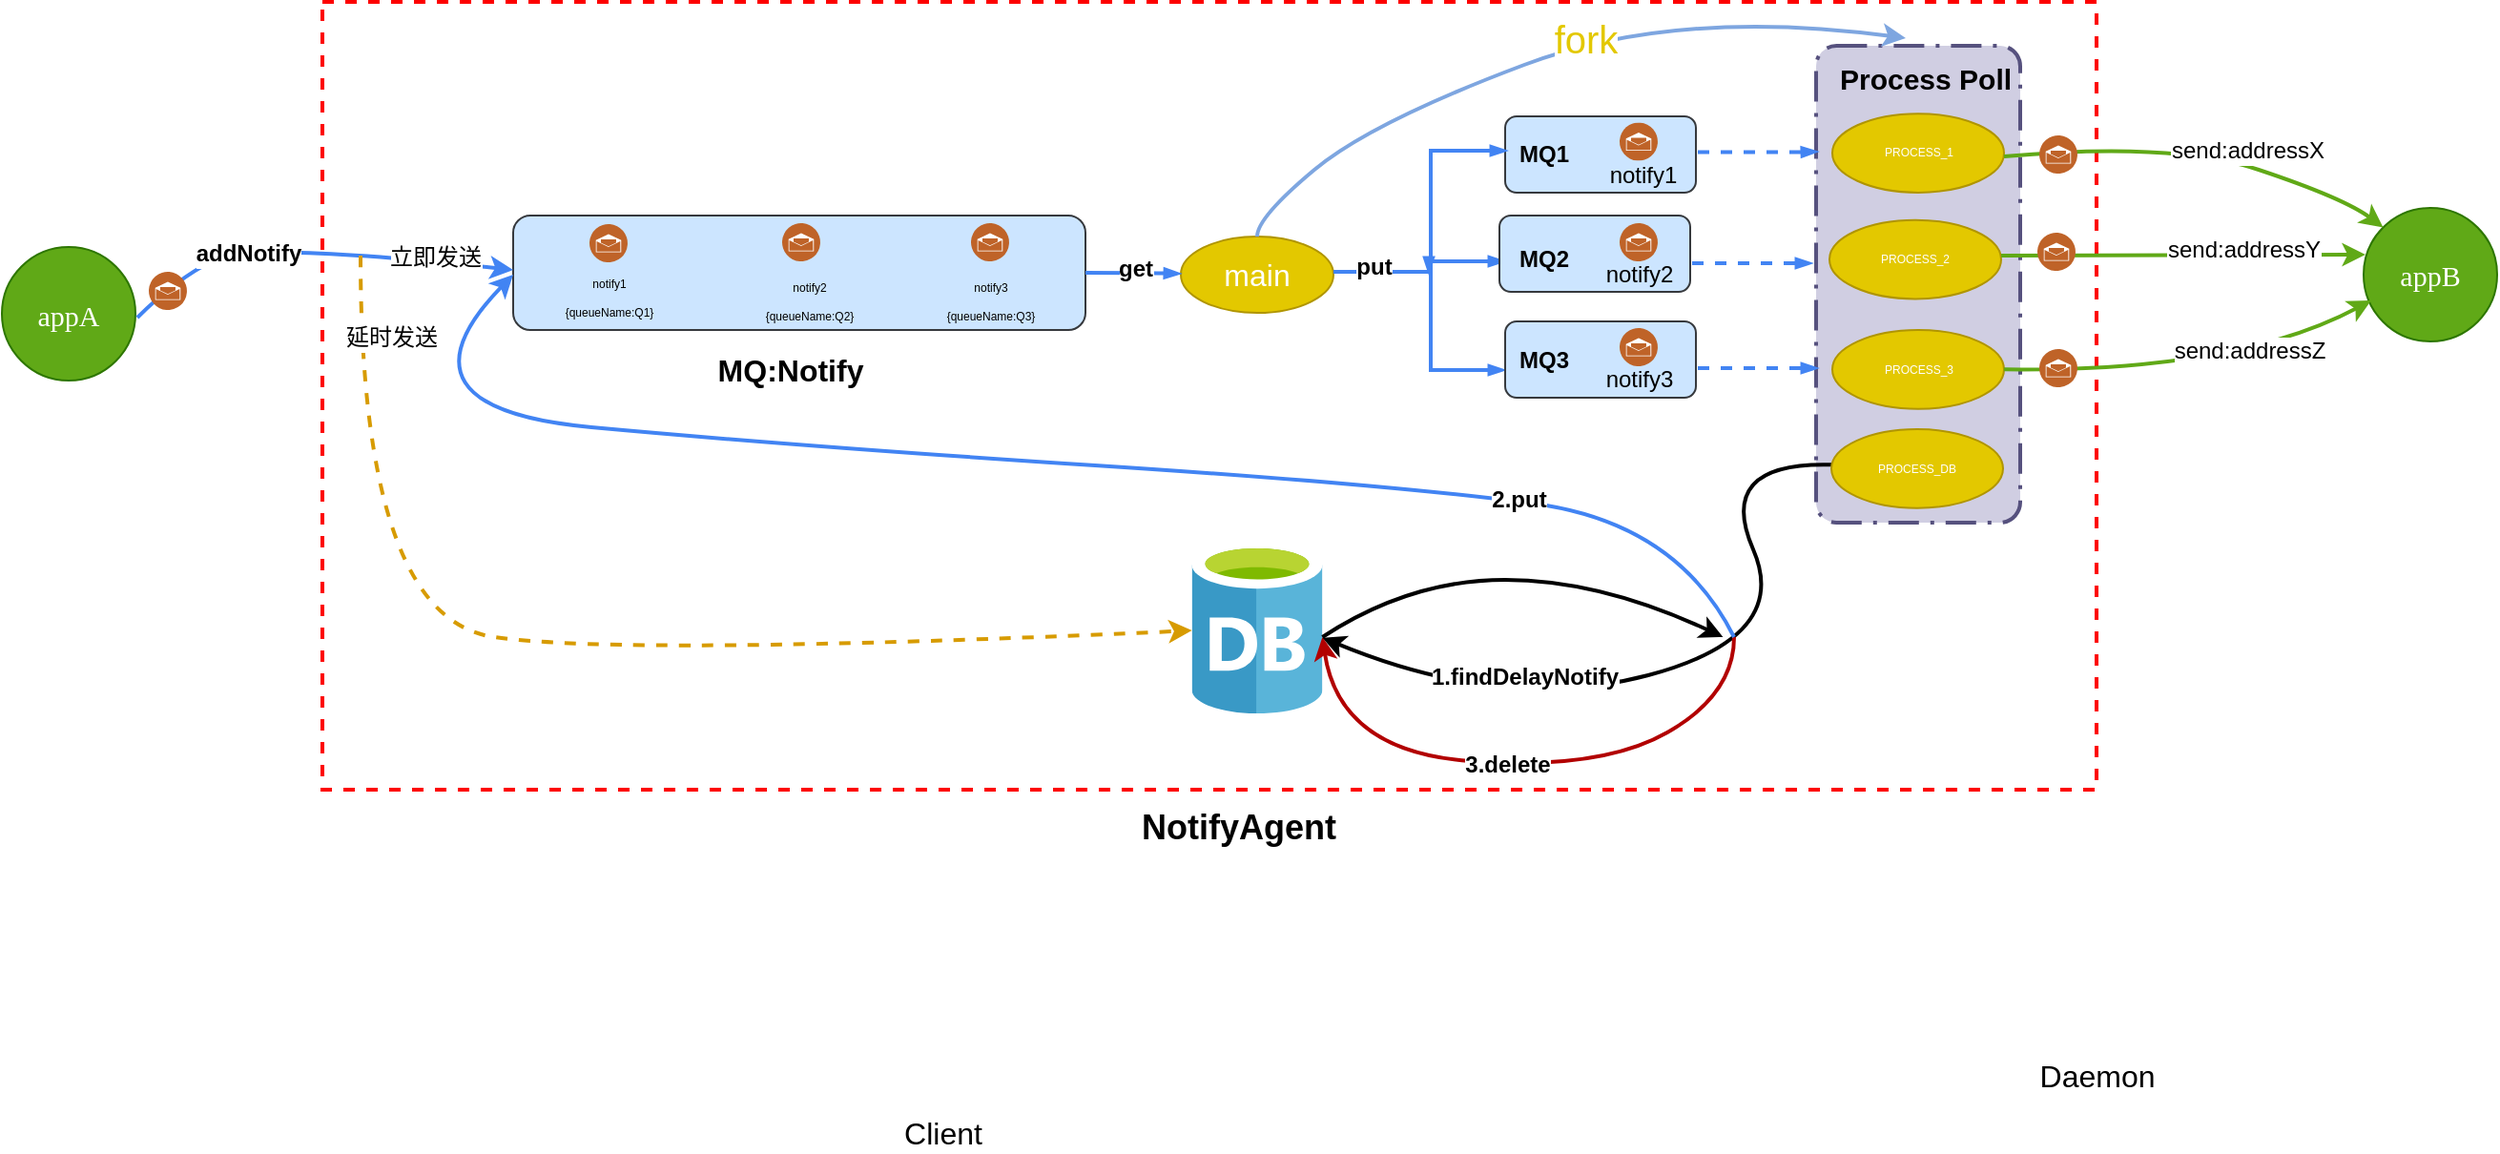<mxfile version="12.5.1" type="github">
  <diagram id="gYqOYC05eTUMbnPOUZzg" name="Page-1">
    <mxGraphModel dx="2319" dy="802" grid="1" gridSize="10" guides="1" tooltips="1" connect="1" arrows="1" fold="1" page="1" pageScale="1" pageWidth="827" pageHeight="1169" math="0" shadow="0">
      <root>
        <mxCell id="0"/>
        <mxCell id="1" parent="0"/>
        <mxCell id="Qmx-vTjYsITCvrtl_uVx-1" value="appA" style="ellipse;whiteSpace=wrap;html=1;aspect=fixed;fontFamily=Lucida Console;fontSize=15;fillColor=#60a917;strokeColor=#2D7600;fontColor=#ffffff;align=center;" parent="1" vertex="1">
          <mxGeometry x="-538" y="235.5" width="70" height="70" as="geometry"/>
        </mxCell>
        <mxCell id="Qmx-vTjYsITCvrtl_uVx-6" value="" style="rounded=0;whiteSpace=wrap;html=1;absoluteArcSize=1;arcSize=0;strokeColor=#FD0000;fillColor=none;verticalAlign=top;align=center;spacingLeft=5;dashed=1;labelPosition=center;verticalLabelPosition=bottom;strokeWidth=2;fontStyle=1" parent="1" vertex="1">
          <mxGeometry x="-370" y="107" width="930" height="413" as="geometry"/>
        </mxCell>
        <mxCell id="Qmx-vTjYsITCvrtl_uVx-7" value="" style="rounded=1;arcSize=10;dashed=1;strokeColor=#56517e;fillColor=#d0cee2;dashPattern=8 3 1 3;strokeWidth=2;align=center;" parent="1" vertex="1">
          <mxGeometry x="413" y="130" width="107" height="250" as="geometry"/>
        </mxCell>
        <mxCell id="hsNvUKS2LLJ66I7GdiUk-1" value="" style="rounded=1;whiteSpace=wrap;html=1;fillColor=#cce5ff;strokeColor=#36393d;" parent="1" vertex="1">
          <mxGeometry x="-270" y="219" width="300" height="60" as="geometry"/>
        </mxCell>
        <mxCell id="hsNvUKS2LLJ66I7GdiUk-4" value="" style="aspect=fixed;perimeter=ellipsePerimeter;html=1;align=center;shadow=0;dashed=0;fontColor=#4277BB;labelBackgroundColor=#ffffff;fontSize=12;spacingTop=3;image;image=img/lib/ibm/social/messaging.svg;" parent="1" vertex="1">
          <mxGeometry x="-230" y="223.5" width="20" height="20" as="geometry"/>
        </mxCell>
        <mxCell id="hsNvUKS2LLJ66I7GdiUk-5" value="MQ&lt;span&gt;:&lt;/span&gt;Notify" style="text;html=1;align=center;verticalAlign=middle;resizable=0;points=[];autosize=1;fontSize=16;fontStyle=1" parent="1" vertex="1">
          <mxGeometry x="-170" y="289.68" width="90" height="20" as="geometry"/>
        </mxCell>
        <mxCell id="hsNvUKS2LLJ66I7GdiUk-11" value="Process Poll" style="text;html=1;align=center;verticalAlign=middle;resizable=0;points=[];autosize=1;fontSize=15;fontStyle=1" parent="1" vertex="1">
          <mxGeometry x="415" y="137" width="110" height="20" as="geometry"/>
        </mxCell>
        <mxCell id="hsNvUKS2LLJ66I7GdiUk-13" value="Daemon&lt;br&gt;" style="text;html=1;align=center;verticalAlign=middle;resizable=0;points=[];autosize=1;fontSize=16;" parent="1" vertex="1">
          <mxGeometry x="520" y="660" width="80" height="20" as="geometry"/>
        </mxCell>
        <mxCell id="hsNvUKS2LLJ66I7GdiUk-14" value="Client&lt;br&gt;" style="text;html=1;align=center;verticalAlign=middle;resizable=0;points=[];autosize=1;fontSize=16;" parent="1" vertex="1">
          <mxGeometry x="-75" y="690" width="60" height="20" as="geometry"/>
        </mxCell>
        <mxCell id="hsNvUKS2LLJ66I7GdiUk-17" value="main" style="ellipse;whiteSpace=wrap;html=1;fontSize=16;fillColor=#e3c800;strokeColor=#B09500;fontColor=#ffffff;" parent="1" vertex="1">
          <mxGeometry x="80" y="230" width="80" height="40" as="geometry"/>
        </mxCell>
        <mxCell id="hsNvUKS2LLJ66I7GdiUk-18" value="&lt;font style=&quot;font-size: 6px&quot;&gt;notify1&lt;br style=&quot;font-size: 6px&quot;&gt;{queueName:Q1}&lt;/font&gt;" style="text;html=1;align=center;verticalAlign=middle;resizable=0;points=[];autosize=1;fontSize=12;" parent="1" vertex="1">
          <mxGeometry x="-275" y="244.5" width="110" height="30" as="geometry"/>
        </mxCell>
        <mxCell id="hsNvUKS2LLJ66I7GdiUk-28" value="" style="rounded=1;whiteSpace=wrap;html=1;fillColor=#cce5ff;strokeColor=#36393d;" parent="1" vertex="1">
          <mxGeometry x="250" y="167" width="100" height="40" as="geometry"/>
        </mxCell>
        <mxCell id="hsNvUKS2LLJ66I7GdiUk-30" value="notify1&lt;br style=&quot;font-size: 12px&quot;&gt;" style="text;html=1;align=center;verticalAlign=middle;resizable=0;points=[];autosize=1;fontSize=12;" parent="1" vertex="1">
          <mxGeometry x="297" y="188" width="50" height="20" as="geometry"/>
        </mxCell>
        <mxCell id="hsNvUKS2LLJ66I7GdiUk-36" value="" style="edgeStyle=orthogonalEdgeStyle;fontSize=12;html=1;endArrow=blockThin;endFill=1;strokeWidth=2;endSize=4;startSize=4;dashed=0;strokeColor=#4284F3;curved=1;" parent="1" edge="1">
          <mxGeometry width="100" relative="1" as="geometry">
            <mxPoint x="30" y="249" as="sourcePoint"/>
            <mxPoint x="80" y="249.5" as="targetPoint"/>
            <Array as="points">
              <mxPoint x="60" y="249"/>
              <mxPoint x="60" y="249"/>
            </Array>
          </mxGeometry>
        </mxCell>
        <mxCell id="hsNvUKS2LLJ66I7GdiUk-41" value="get" style="text;html=1;align=center;verticalAlign=middle;resizable=0;points=[];labelBackgroundColor=#ffffff;fontSize=12;fontStyle=1" parent="hsNvUKS2LLJ66I7GdiUk-36" vertex="1" connectable="0">
          <mxGeometry x="-0.24" y="3" relative="1" as="geometry">
            <mxPoint x="7" y="1" as="offset"/>
          </mxGeometry>
        </mxCell>
        <mxCell id="hsNvUKS2LLJ66I7GdiUk-46" value="" style="line;strokeWidth=2;direction=south;html=1;fontSize=12;align=left;fillColor=#dae8fc;strokeColor=#4284F3;" parent="1" vertex="1">
          <mxGeometry x="206" y="184" width="10" height="116" as="geometry"/>
        </mxCell>
        <mxCell id="hsNvUKS2LLJ66I7GdiUk-48" value="" style="edgeStyle=orthogonalEdgeStyle;fontSize=12;html=1;endArrow=blockThin;endFill=1;rounded=0;strokeWidth=2;endSize=4;startSize=4;dashed=0;strokeColor=#4284F3;" parent="1" edge="1">
          <mxGeometry width="100" relative="1" as="geometry">
            <mxPoint x="211" y="185" as="sourcePoint"/>
            <mxPoint x="251" y="185" as="targetPoint"/>
          </mxGeometry>
        </mxCell>
        <mxCell id="hsNvUKS2LLJ66I7GdiUk-55" value="MQ1" style="text;html=1;align=center;verticalAlign=middle;resizable=0;points=[];autosize=1;fontSize=12;fontStyle=1" parent="1" vertex="1">
          <mxGeometry x="250" y="177" width="40" height="20" as="geometry"/>
        </mxCell>
        <mxCell id="hsNvUKS2LLJ66I7GdiUk-87" value="" style="edgeStyle=orthogonalEdgeStyle;fontSize=12;html=1;endArrow=blockThin;endFill=1;rounded=0;strokeWidth=2;endSize=4;startSize=4;dashed=1;strokeColor=#4284F3;" parent="1" edge="1">
          <mxGeometry width="100" relative="1" as="geometry">
            <mxPoint x="351" y="185.75" as="sourcePoint"/>
            <mxPoint x="414" y="185.5" as="targetPoint"/>
            <Array as="points">
              <mxPoint x="404" y="185.25"/>
              <mxPoint x="404" y="185.25"/>
            </Array>
          </mxGeometry>
        </mxCell>
        <mxCell id="c2yaWbXbYWqBO1YrnZRU-2" value="" style="aspect=fixed;html=1;points=[];align=center;image;fontSize=12;image=img/lib/mscae/Database_General.svg;" vertex="1" parent="1">
          <mxGeometry x="85.8" y="390" width="68.4" height="90" as="geometry"/>
        </mxCell>
        <mxCell id="c2yaWbXbYWqBO1YrnZRU-14" value="" style="curved=1;endArrow=classic;html=1;exitX=0;exitY=0.5;exitDx=0;exitDy=0;strokeWidth=2;" edge="1" parent="1">
          <mxGeometry width="50" height="50" relative="1" as="geometry">
            <mxPoint x="421.0" y="349.685" as="sourcePoint"/>
            <mxPoint x="154.2" y="440.329" as="targetPoint"/>
            <Array as="points">
              <mxPoint x="360" y="348"/>
              <mxPoint x="400" y="440"/>
              <mxPoint x="250" y="480"/>
            </Array>
          </mxGeometry>
        </mxCell>
        <mxCell id="c2yaWbXbYWqBO1YrnZRU-126" value="1.findDelayNotify" style="text;html=1;align=center;verticalAlign=middle;resizable=0;points=[];labelBackgroundColor=#ffffff;fontSize=12;fontColor=#000000;fontStyle=1" vertex="1" connectable="0" parent="c2yaWbXbYWqBO1YrnZRU-14">
          <mxGeometry x="0.413" y="-1" relative="1" as="geometry">
            <mxPoint x="-8.67" y="-12.99" as="offset"/>
          </mxGeometry>
        </mxCell>
        <mxCell id="c2yaWbXbYWqBO1YrnZRU-16" value="" style="curved=1;endArrow=classic;html=1;fillColor=#e51400;strokeColor=#B20000;strokeWidth=2;" edge="1" parent="1">
          <mxGeometry width="50" height="50" relative="1" as="geometry">
            <mxPoint x="370" y="440" as="sourcePoint"/>
            <mxPoint x="154.2" y="440" as="targetPoint"/>
            <Array as="points">
              <mxPoint x="370" y="470"/>
              <mxPoint x="300" y="510"/>
              <mxPoint x="163" y="500"/>
            </Array>
          </mxGeometry>
        </mxCell>
        <mxCell id="c2yaWbXbYWqBO1YrnZRU-17" value="3.delete" style="text;html=1;align=center;verticalAlign=middle;resizable=0;points=[];labelBackgroundColor=#ffffff;fontStyle=1" vertex="1" connectable="0" parent="c2yaWbXbYWqBO1YrnZRU-16">
          <mxGeometry x="-0.022" y="-1" relative="1" as="geometry">
            <mxPoint x="-8.62" y="0.71" as="offset"/>
          </mxGeometry>
        </mxCell>
        <mxCell id="c2yaWbXbYWqBO1YrnZRU-21" value="" style="curved=1;endArrow=classic;html=1;strokeColor=#4284F3;strokeWidth=2;" edge="1" parent="1">
          <mxGeometry width="50" height="50" relative="1" as="geometry">
            <mxPoint x="370" y="440" as="sourcePoint"/>
            <mxPoint x="-270" y="250" as="targetPoint"/>
            <Array as="points">
              <mxPoint x="340" y="380"/>
              <mxPoint x="190" y="360"/>
              <mxPoint x="-120" y="340"/>
              <mxPoint x="-338" y="320"/>
            </Array>
          </mxGeometry>
        </mxCell>
        <mxCell id="c2yaWbXbYWqBO1YrnZRU-30" value="2.put" style="text;html=1;align=center;verticalAlign=middle;resizable=0;points=[];labelBackgroundColor=#ffffff;fontStyle=1" vertex="1" connectable="0" parent="c2yaWbXbYWqBO1YrnZRU-21">
          <mxGeometry x="-0.402" y="-2" relative="1" as="geometry">
            <mxPoint x="101.3" y="12.23" as="offset"/>
          </mxGeometry>
        </mxCell>
        <mxCell id="c2yaWbXbYWqBO1YrnZRU-25" value="" style="curved=1;endArrow=classic;html=1;strokeColor=#4284F3;strokeWidth=2;" edge="1" parent="1">
          <mxGeometry width="50" height="50" relative="1" as="geometry">
            <mxPoint x="-467" y="272.5" as="sourcePoint"/>
            <mxPoint x="-270" y="247.5" as="targetPoint"/>
            <Array as="points">
              <mxPoint x="-467" y="272.5"/>
              <mxPoint x="-447" y="252.5"/>
              <mxPoint x="-407" y="232.5"/>
            </Array>
          </mxGeometry>
        </mxCell>
        <mxCell id="c2yaWbXbYWqBO1YrnZRU-26" value="addNotify" style="text;html=1;align=center;verticalAlign=middle;resizable=0;points=[];labelBackgroundColor=#ffffff;fontStyle=1" vertex="1" connectable="0" parent="c2yaWbXbYWqBO1YrnZRU-25">
          <mxGeometry x="-0.025" y="-1" relative="1" as="geometry">
            <mxPoint x="-31.84" y="2.42" as="offset"/>
          </mxGeometry>
        </mxCell>
        <mxCell id="c2yaWbXbYWqBO1YrnZRU-32" value="立即发送" style="text;html=1;align=center;verticalAlign=middle;resizable=0;points=[];labelBackgroundColor=#ffffff;" vertex="1" connectable="0" parent="c2yaWbXbYWqBO1YrnZRU-25">
          <mxGeometry x="0.447" y="-3" relative="1" as="geometry">
            <mxPoint x="17.03" y="-3" as="offset"/>
          </mxGeometry>
        </mxCell>
        <mxCell id="c2yaWbXbYWqBO1YrnZRU-33" value="" style="curved=1;endArrow=classic;html=1;strokeColor=#d79b00;fillColor=#ffcd28;dashed=1;gradientColor=#ffa500;fontStyle=1;fontSize=12;strokeWidth=2;" edge="1" parent="1" target="c2yaWbXbYWqBO1YrnZRU-2">
          <mxGeometry width="50" height="50" relative="1" as="geometry">
            <mxPoint x="-350" y="240" as="sourcePoint"/>
            <mxPoint x="-450" y="464" as="targetPoint"/>
            <Array as="points">
              <mxPoint x="-350" y="430"/>
              <mxPoint x="-210" y="450"/>
            </Array>
          </mxGeometry>
        </mxCell>
        <mxCell id="c2yaWbXbYWqBO1YrnZRU-34" value="延时发送" style="text;html=1;align=center;verticalAlign=middle;resizable=0;points=[];labelBackgroundColor=#ffffff;" vertex="1" connectable="0" parent="c2yaWbXbYWqBO1YrnZRU-33">
          <mxGeometry x="-0.769" y="2" relative="1" as="geometry">
            <mxPoint x="14" y="-29.75" as="offset"/>
          </mxGeometry>
        </mxCell>
        <mxCell id="c2yaWbXbYWqBO1YrnZRU-51" value="" style="curved=1;endArrow=classic;html=1;strokeColor=#7EA6E0;fontStyle=1;horizontal=0;fontSize=12;exitX=0.5;exitY=0;exitDx=0;exitDy=0;strokeWidth=2;" edge="1" parent="1" source="hsNvUKS2LLJ66I7GdiUk-17">
          <mxGeometry width="50" height="50" relative="1" as="geometry">
            <mxPoint x="230" y="238.5" as="sourcePoint"/>
            <mxPoint x="460" y="126" as="targetPoint"/>
            <Array as="points">
              <mxPoint x="120" y="220"/>
              <mxPoint x="180" y="170"/>
              <mxPoint x="340" y="110"/>
            </Array>
          </mxGeometry>
        </mxCell>
        <mxCell id="c2yaWbXbYWqBO1YrnZRU-52" value="fork" style="text;html=1;align=center;verticalAlign=middle;resizable=0;points=[];labelBackgroundColor=#ffffff;fontSize=20;fontColor=#E3C800;" vertex="1" connectable="0" parent="c2yaWbXbYWqBO1YrnZRU-51">
          <mxGeometry x="0.144" y="-6" relative="1" as="geometry">
            <mxPoint x="-11.97" y="-4.4" as="offset"/>
          </mxGeometry>
        </mxCell>
        <mxCell id="c2yaWbXbYWqBO1YrnZRU-60" value="" style="aspect=fixed;perimeter=ellipsePerimeter;html=1;align=center;shadow=0;dashed=0;fontColor=#4277BB;labelBackgroundColor=#ffffff;fontSize=12;spacingTop=3;image;image=img/lib/ibm/social/messaging.svg;" vertex="1" parent="1">
          <mxGeometry x="-129" y="223" width="20" height="20" as="geometry"/>
        </mxCell>
        <mxCell id="c2yaWbXbYWqBO1YrnZRU-62" value="&lt;font style=&quot;font-size: 6px&quot;&gt;notify2&lt;br style=&quot;font-size: 6px&quot;&gt;{queueName:Q2}&lt;/font&gt;" style="text;html=1;align=center;verticalAlign=middle;resizable=0;points=[];autosize=1;fontSize=12;" vertex="1" parent="1">
          <mxGeometry x="-170" y="247" width="110" height="30" as="geometry"/>
        </mxCell>
        <mxCell id="c2yaWbXbYWqBO1YrnZRU-66" value="" style="aspect=fixed;perimeter=ellipsePerimeter;html=1;align=center;shadow=0;dashed=0;fontColor=#4277BB;labelBackgroundColor=#ffffff;fontSize=12;spacingTop=3;image;image=img/lib/ibm/social/messaging.svg;" vertex="1" parent="1">
          <mxGeometry x="-30" y="223" width="20" height="20" as="geometry"/>
        </mxCell>
        <mxCell id="c2yaWbXbYWqBO1YrnZRU-67" value="&lt;font style=&quot;font-size: 6px&quot;&gt;notify3&lt;br style=&quot;font-size: 6px&quot;&gt;{queueName:Q3}&lt;/font&gt;" style="text;html=1;align=center;verticalAlign=middle;resizable=0;points=[];autosize=1;fontSize=12;" vertex="1" parent="1">
          <mxGeometry x="-75" y="247" width="110" height="30" as="geometry"/>
        </mxCell>
        <mxCell id="c2yaWbXbYWqBO1YrnZRU-75" value="" style="aspect=fixed;perimeter=ellipsePerimeter;html=1;align=center;shadow=0;dashed=0;fontColor=#4277BB;labelBackgroundColor=#ffffff;fontSize=12;spacingTop=3;image;image=img/lib/ibm/social/messaging.svg;direction=east;" vertex="1" parent="1">
          <mxGeometry x="310" y="170.25" width="20" height="20" as="geometry"/>
        </mxCell>
        <mxCell id="c2yaWbXbYWqBO1YrnZRU-76" value="" style="edgeStyle=orthogonalEdgeStyle;fontSize=12;html=1;endArrow=blockThin;endFill=1;rounded=0;strokeWidth=2;endSize=4;startSize=4;dashed=0;strokeColor=#4284F3;" edge="1" parent="1">
          <mxGeometry width="100" relative="1" as="geometry">
            <mxPoint x="160" y="248.5" as="sourcePoint"/>
            <mxPoint x="210" y="249.5" as="targetPoint"/>
            <Array as="points">
              <mxPoint x="190" y="248.5"/>
              <mxPoint x="190" y="248.5"/>
            </Array>
          </mxGeometry>
        </mxCell>
        <mxCell id="c2yaWbXbYWqBO1YrnZRU-79" value="put" style="text;html=1;align=center;verticalAlign=middle;resizable=0;points=[];labelBackgroundColor=#ffffff;fontSize=12;fontStyle=1" vertex="1" connectable="0" parent="1">
          <mxGeometry x="180" y="256" as="geometry">
            <mxPoint x="1" y="-10" as="offset"/>
          </mxGeometry>
        </mxCell>
        <mxCell id="c2yaWbXbYWqBO1YrnZRU-83" value="" style="edgeStyle=orthogonalEdgeStyle;fontSize=12;html=1;endArrow=blockThin;endFill=1;rounded=0;strokeWidth=2;endSize=4;startSize=4;dashed=0;strokeColor=#4284F3;" edge="1" parent="1">
          <mxGeometry width="100" relative="1" as="geometry">
            <mxPoint x="210" y="243" as="sourcePoint"/>
            <mxPoint x="250" y="243" as="targetPoint"/>
          </mxGeometry>
        </mxCell>
        <mxCell id="c2yaWbXbYWqBO1YrnZRU-84" value="" style="edgeStyle=orthogonalEdgeStyle;fontSize=12;html=1;endArrow=blockThin;endFill=1;rounded=0;strokeWidth=2;endSize=4;startSize=4;dashed=0;strokeColor=#4284F3;" edge="1" parent="1">
          <mxGeometry width="100" relative="1" as="geometry">
            <mxPoint x="210" y="300" as="sourcePoint"/>
            <mxPoint x="250" y="300" as="targetPoint"/>
          </mxGeometry>
        </mxCell>
        <mxCell id="c2yaWbXbYWqBO1YrnZRU-88" value="" style="rounded=1;whiteSpace=wrap;html=1;fillColor=#cce5ff;strokeColor=#36393d;" vertex="1" parent="1">
          <mxGeometry x="247" y="219" width="100" height="40" as="geometry"/>
        </mxCell>
        <mxCell id="c2yaWbXbYWqBO1YrnZRU-89" value="" style="rounded=1;whiteSpace=wrap;html=1;fillColor=#cce5ff;strokeColor=#36393d;" vertex="1" parent="1">
          <mxGeometry x="250" y="274.5" width="100" height="40" as="geometry"/>
        </mxCell>
        <mxCell id="c2yaWbXbYWqBO1YrnZRU-90" value="MQ2" style="text;html=1;align=center;verticalAlign=middle;resizable=0;points=[];autosize=1;fontSize=12;fontStyle=1" vertex="1" parent="1">
          <mxGeometry x="250" y="232" width="40" height="20" as="geometry"/>
        </mxCell>
        <mxCell id="c2yaWbXbYWqBO1YrnZRU-91" value="MQ3" style="text;html=1;align=center;verticalAlign=middle;resizable=0;points=[];autosize=1;fontSize=12;fontStyle=1" vertex="1" parent="1">
          <mxGeometry x="250" y="284.5" width="40" height="20" as="geometry"/>
        </mxCell>
        <mxCell id="c2yaWbXbYWqBO1YrnZRU-92" value="" style="aspect=fixed;perimeter=ellipsePerimeter;html=1;align=center;shadow=0;dashed=0;fontColor=#4277BB;labelBackgroundColor=#ffffff;fontSize=12;spacingTop=3;image;image=img/lib/ibm/social/messaging.svg;direction=east;" vertex="1" parent="1">
          <mxGeometry x="310" y="223" width="20" height="20" as="geometry"/>
        </mxCell>
        <mxCell id="c2yaWbXbYWqBO1YrnZRU-93" value="" style="aspect=fixed;perimeter=ellipsePerimeter;html=1;align=center;shadow=0;dashed=0;fontColor=#4277BB;labelBackgroundColor=#ffffff;fontSize=12;spacingTop=3;image;image=img/lib/ibm/social/messaging.svg;direction=east;" vertex="1" parent="1">
          <mxGeometry x="310" y="278" width="20" height="20" as="geometry"/>
        </mxCell>
        <mxCell id="c2yaWbXbYWqBO1YrnZRU-94" value="notify2" style="text;html=1;align=center;verticalAlign=middle;resizable=0;points=[];autosize=1;fontSize=12;" vertex="1" parent="1">
          <mxGeometry x="295" y="240" width="50" height="20" as="geometry"/>
        </mxCell>
        <mxCell id="c2yaWbXbYWqBO1YrnZRU-95" value="notify3" style="text;html=1;align=center;verticalAlign=middle;resizable=0;points=[];autosize=1;fontSize=12;" vertex="1" parent="1">
          <mxGeometry x="295" y="294.5" width="50" height="20" as="geometry"/>
        </mxCell>
        <mxCell id="c2yaWbXbYWqBO1YrnZRU-96" value="" style="edgeStyle=orthogonalEdgeStyle;fontSize=12;html=1;endArrow=blockThin;endFill=1;rounded=0;strokeWidth=2;endSize=4;startSize=4;dashed=1;strokeColor=#4284F3;" edge="1" parent="1">
          <mxGeometry width="100" relative="1" as="geometry">
            <mxPoint x="348" y="244" as="sourcePoint"/>
            <mxPoint x="411" y="244" as="targetPoint"/>
            <Array as="points">
              <mxPoint x="401" y="243.25"/>
              <mxPoint x="401" y="243.25"/>
            </Array>
          </mxGeometry>
        </mxCell>
        <mxCell id="c2yaWbXbYWqBO1YrnZRU-98" value="" style="edgeStyle=orthogonalEdgeStyle;fontSize=12;html=1;endArrow=blockThin;endFill=1;rounded=0;strokeWidth=2;endSize=4;startSize=4;dashed=1;strokeColor=#4284F3;" edge="1" parent="1">
          <mxGeometry width="100" relative="1" as="geometry">
            <mxPoint x="351" y="299" as="sourcePoint"/>
            <mxPoint x="414" y="299" as="targetPoint"/>
            <Array as="points">
              <mxPoint x="404" y="298.25"/>
              <mxPoint x="404" y="298.25"/>
            </Array>
          </mxGeometry>
        </mxCell>
        <mxCell id="c2yaWbXbYWqBO1YrnZRU-107" value="appB" style="ellipse;whiteSpace=wrap;html=1;aspect=fixed;fontFamily=Lucida Console;fontSize=15;fillColor=#60a917;strokeColor=#2D7600;fontColor=#ffffff;align=center;" vertex="1" parent="1">
          <mxGeometry x="700" y="215" width="70" height="70" as="geometry"/>
        </mxCell>
        <mxCell id="c2yaWbXbYWqBO1YrnZRU-120" value="PROCESS_DB" style="ellipse;whiteSpace=wrap;html=1;fontSize=6;fillColor=#e3c800;strokeColor=#B09500;fontColor=#ffffff;" vertex="1" parent="1">
          <mxGeometry x="421" y="331" width="90" height="41.37" as="geometry"/>
        </mxCell>
        <mxCell id="c2yaWbXbYWqBO1YrnZRU-121" value="PROCESS_1" style="ellipse;whiteSpace=wrap;html=1;fontSize=6;fillColor=#e3c800;strokeColor=#B09500;fontColor=#ffffff;" vertex="1" parent="1">
          <mxGeometry x="421.5" y="165.57" width="90" height="41.37" as="geometry"/>
        </mxCell>
        <mxCell id="c2yaWbXbYWqBO1YrnZRU-122" value="PROCESS_2" style="ellipse;whiteSpace=wrap;html=1;fontSize=6;fillColor=#e3c800;strokeColor=#B09500;fontColor=#ffffff;" vertex="1" parent="1">
          <mxGeometry x="420" y="221.32" width="90" height="41.37" as="geometry"/>
        </mxCell>
        <mxCell id="c2yaWbXbYWqBO1YrnZRU-123" value="PROCESS_3" style="ellipse;whiteSpace=wrap;html=1;fontSize=6;fillColor=#e3c800;strokeColor=#B09500;fontColor=#ffffff;" vertex="1" parent="1">
          <mxGeometry x="421.5" y="279" width="90" height="41.37" as="geometry"/>
        </mxCell>
        <mxCell id="c2yaWbXbYWqBO1YrnZRU-124" value="" style="curved=1;endArrow=classic;html=1;strokeColor=#000000;strokeWidth=2;fontSize=12;fontColor=#E3C800;" edge="1" parent="1">
          <mxGeometry width="50" height="50" relative="1" as="geometry">
            <mxPoint x="154.2" y="440" as="sourcePoint"/>
            <mxPoint x="364.2" y="440" as="targetPoint"/>
            <Array as="points">
              <mxPoint x="154.2" y="440"/>
              <mxPoint x="200" y="410"/>
              <mxPoint x="300" y="410"/>
            </Array>
          </mxGeometry>
        </mxCell>
        <mxCell id="c2yaWbXbYWqBO1YrnZRU-128" value="" style="curved=1;endArrow=classic;html=1;strokeColor=#60A917;strokeWidth=2;fontSize=12;fontColor=#000000;exitX=1;exitY=0.452;exitDx=0;exitDy=0;exitPerimeter=0;entryX=0.014;entryY=0.35;entryDx=0;entryDy=0;entryPerimeter=0;" edge="1" parent="1" source="c2yaWbXbYWqBO1YrnZRU-122" target="c2yaWbXbYWqBO1YrnZRU-107">
          <mxGeometry width="50" height="50" relative="1" as="geometry">
            <mxPoint x="514" y="247.5" as="sourcePoint"/>
            <mxPoint x="620" y="240" as="targetPoint"/>
            <Array as="points">
              <mxPoint x="560" y="240"/>
            </Array>
          </mxGeometry>
        </mxCell>
        <mxCell id="c2yaWbXbYWqBO1YrnZRU-170" value="send:addressY" style="text;html=1;align=center;verticalAlign=middle;resizable=0;points=[];labelBackgroundColor=#ffffff;fontSize=12;fontColor=#000000;" vertex="1" connectable="0" parent="c2yaWbXbYWqBO1YrnZRU-128">
          <mxGeometry x="-0.235" y="1" relative="1" as="geometry">
            <mxPoint x="54" y="-2.42" as="offset"/>
          </mxGeometry>
        </mxCell>
        <mxCell id="c2yaWbXbYWqBO1YrnZRU-129" value="" style="curved=1;endArrow=classic;html=1;strokeColor=#60A917;strokeWidth=2;fontSize=12;fontColor=#000000;entryX=0;entryY=0;entryDx=0;entryDy=0;" edge="1" parent="1" target="c2yaWbXbYWqBO1YrnZRU-107">
          <mxGeometry width="50" height="50" relative="1" as="geometry">
            <mxPoint x="511.5" y="188" as="sourcePoint"/>
            <mxPoint x="700" y="225" as="targetPoint"/>
            <Array as="points">
              <mxPoint x="600" y="180"/>
              <mxPoint x="690" y="210"/>
            </Array>
          </mxGeometry>
        </mxCell>
        <mxCell id="c2yaWbXbYWqBO1YrnZRU-167" value="send:addressX" style="text;html=1;align=center;verticalAlign=middle;resizable=0;points=[];labelBackgroundColor=#ffffff;fontSize=12;fontColor=#000000;rotation=0;" vertex="1" connectable="0" parent="c2yaWbXbYWqBO1YrnZRU-129">
          <mxGeometry x="0.042" y="3" relative="1" as="geometry">
            <mxPoint x="18.69" y="1.48" as="offset"/>
          </mxGeometry>
        </mxCell>
        <mxCell id="c2yaWbXbYWqBO1YrnZRU-130" value="" style="curved=1;endArrow=classic;html=1;strokeColor=#60A917;strokeWidth=2;fontSize=12;fontColor=#000000;entryX=0.057;entryY=0.693;entryDx=0;entryDy=0;entryPerimeter=0;exitX=1;exitY=0.5;exitDx=0;exitDy=0;" edge="1" parent="1" source="c2yaWbXbYWqBO1YrnZRU-123" target="c2yaWbXbYWqBO1YrnZRU-107">
          <mxGeometry width="50" height="50" relative="1" as="geometry">
            <mxPoint x="520" y="301" as="sourcePoint"/>
            <mxPoint x="570" y="251" as="targetPoint"/>
            <Array as="points">
              <mxPoint x="634" y="301"/>
            </Array>
          </mxGeometry>
        </mxCell>
        <mxCell id="c2yaWbXbYWqBO1YrnZRU-171" value="send:addressZ" style="text;html=1;align=center;verticalAlign=middle;resizable=0;points=[];labelBackgroundColor=#ffffff;fontSize=12;fontColor=#000000;" vertex="1" connectable="0" parent="c2yaWbXbYWqBO1YrnZRU-130">
          <mxGeometry x="-0.302" y="5" relative="1" as="geometry">
            <mxPoint x="57.45" y="-5.76" as="offset"/>
          </mxGeometry>
        </mxCell>
        <mxCell id="c2yaWbXbYWqBO1YrnZRU-135" value="" style="aspect=fixed;perimeter=ellipsePerimeter;html=1;align=center;shadow=0;dashed=0;fontColor=#4277BB;labelBackgroundColor=#ffffff;fontSize=12;spacingTop=3;image;image=img/lib/ibm/social/messaging.svg;direction=east;" vertex="1" parent="1">
          <mxGeometry x="530" y="177" width="20" height="20" as="geometry"/>
        </mxCell>
        <mxCell id="c2yaWbXbYWqBO1YrnZRU-172" value="" style="aspect=fixed;perimeter=ellipsePerimeter;html=1;align=center;shadow=0;dashed=0;fontColor=#4277BB;labelBackgroundColor=#ffffff;fontSize=12;spacingTop=3;image;image=img/lib/ibm/social/messaging.svg;" vertex="1" parent="1">
          <mxGeometry x="-461" y="248.5" width="20" height="20" as="geometry"/>
        </mxCell>
        <mxCell id="c2yaWbXbYWqBO1YrnZRU-185" value="" style="aspect=fixed;perimeter=ellipsePerimeter;html=1;align=center;shadow=0;dashed=0;fontColor=#4277BB;labelBackgroundColor=#ffffff;fontSize=12;spacingTop=3;image;image=img/lib/ibm/social/messaging.svg;direction=east;" vertex="1" parent="1">
          <mxGeometry x="529" y="228" width="20" height="20" as="geometry"/>
        </mxCell>
        <mxCell id="c2yaWbXbYWqBO1YrnZRU-186" value="" style="aspect=fixed;perimeter=ellipsePerimeter;html=1;align=center;shadow=0;dashed=0;fontColor=#4277BB;labelBackgroundColor=#ffffff;fontSize=12;spacingTop=3;image;image=img/lib/ibm/social/messaging.svg;direction=east;" vertex="1" parent="1">
          <mxGeometry x="530" y="289" width="20" height="20" as="geometry"/>
        </mxCell>
        <mxCell id="c2yaWbXbYWqBO1YrnZRU-187" value="&lt;span style=&quot;font-size: 18px ; font-weight: 700 ; white-space: normal&quot;&gt;NotifyAgent&lt;/span&gt;" style="text;html=1;align=center;verticalAlign=middle;resizable=0;points=[];autosize=1;fontSize=12;fontColor=#000000;" vertex="1" parent="1">
          <mxGeometry x="50" y="530" width="120" height="20" as="geometry"/>
        </mxCell>
      </root>
    </mxGraphModel>
  </diagram>
</mxfile>
